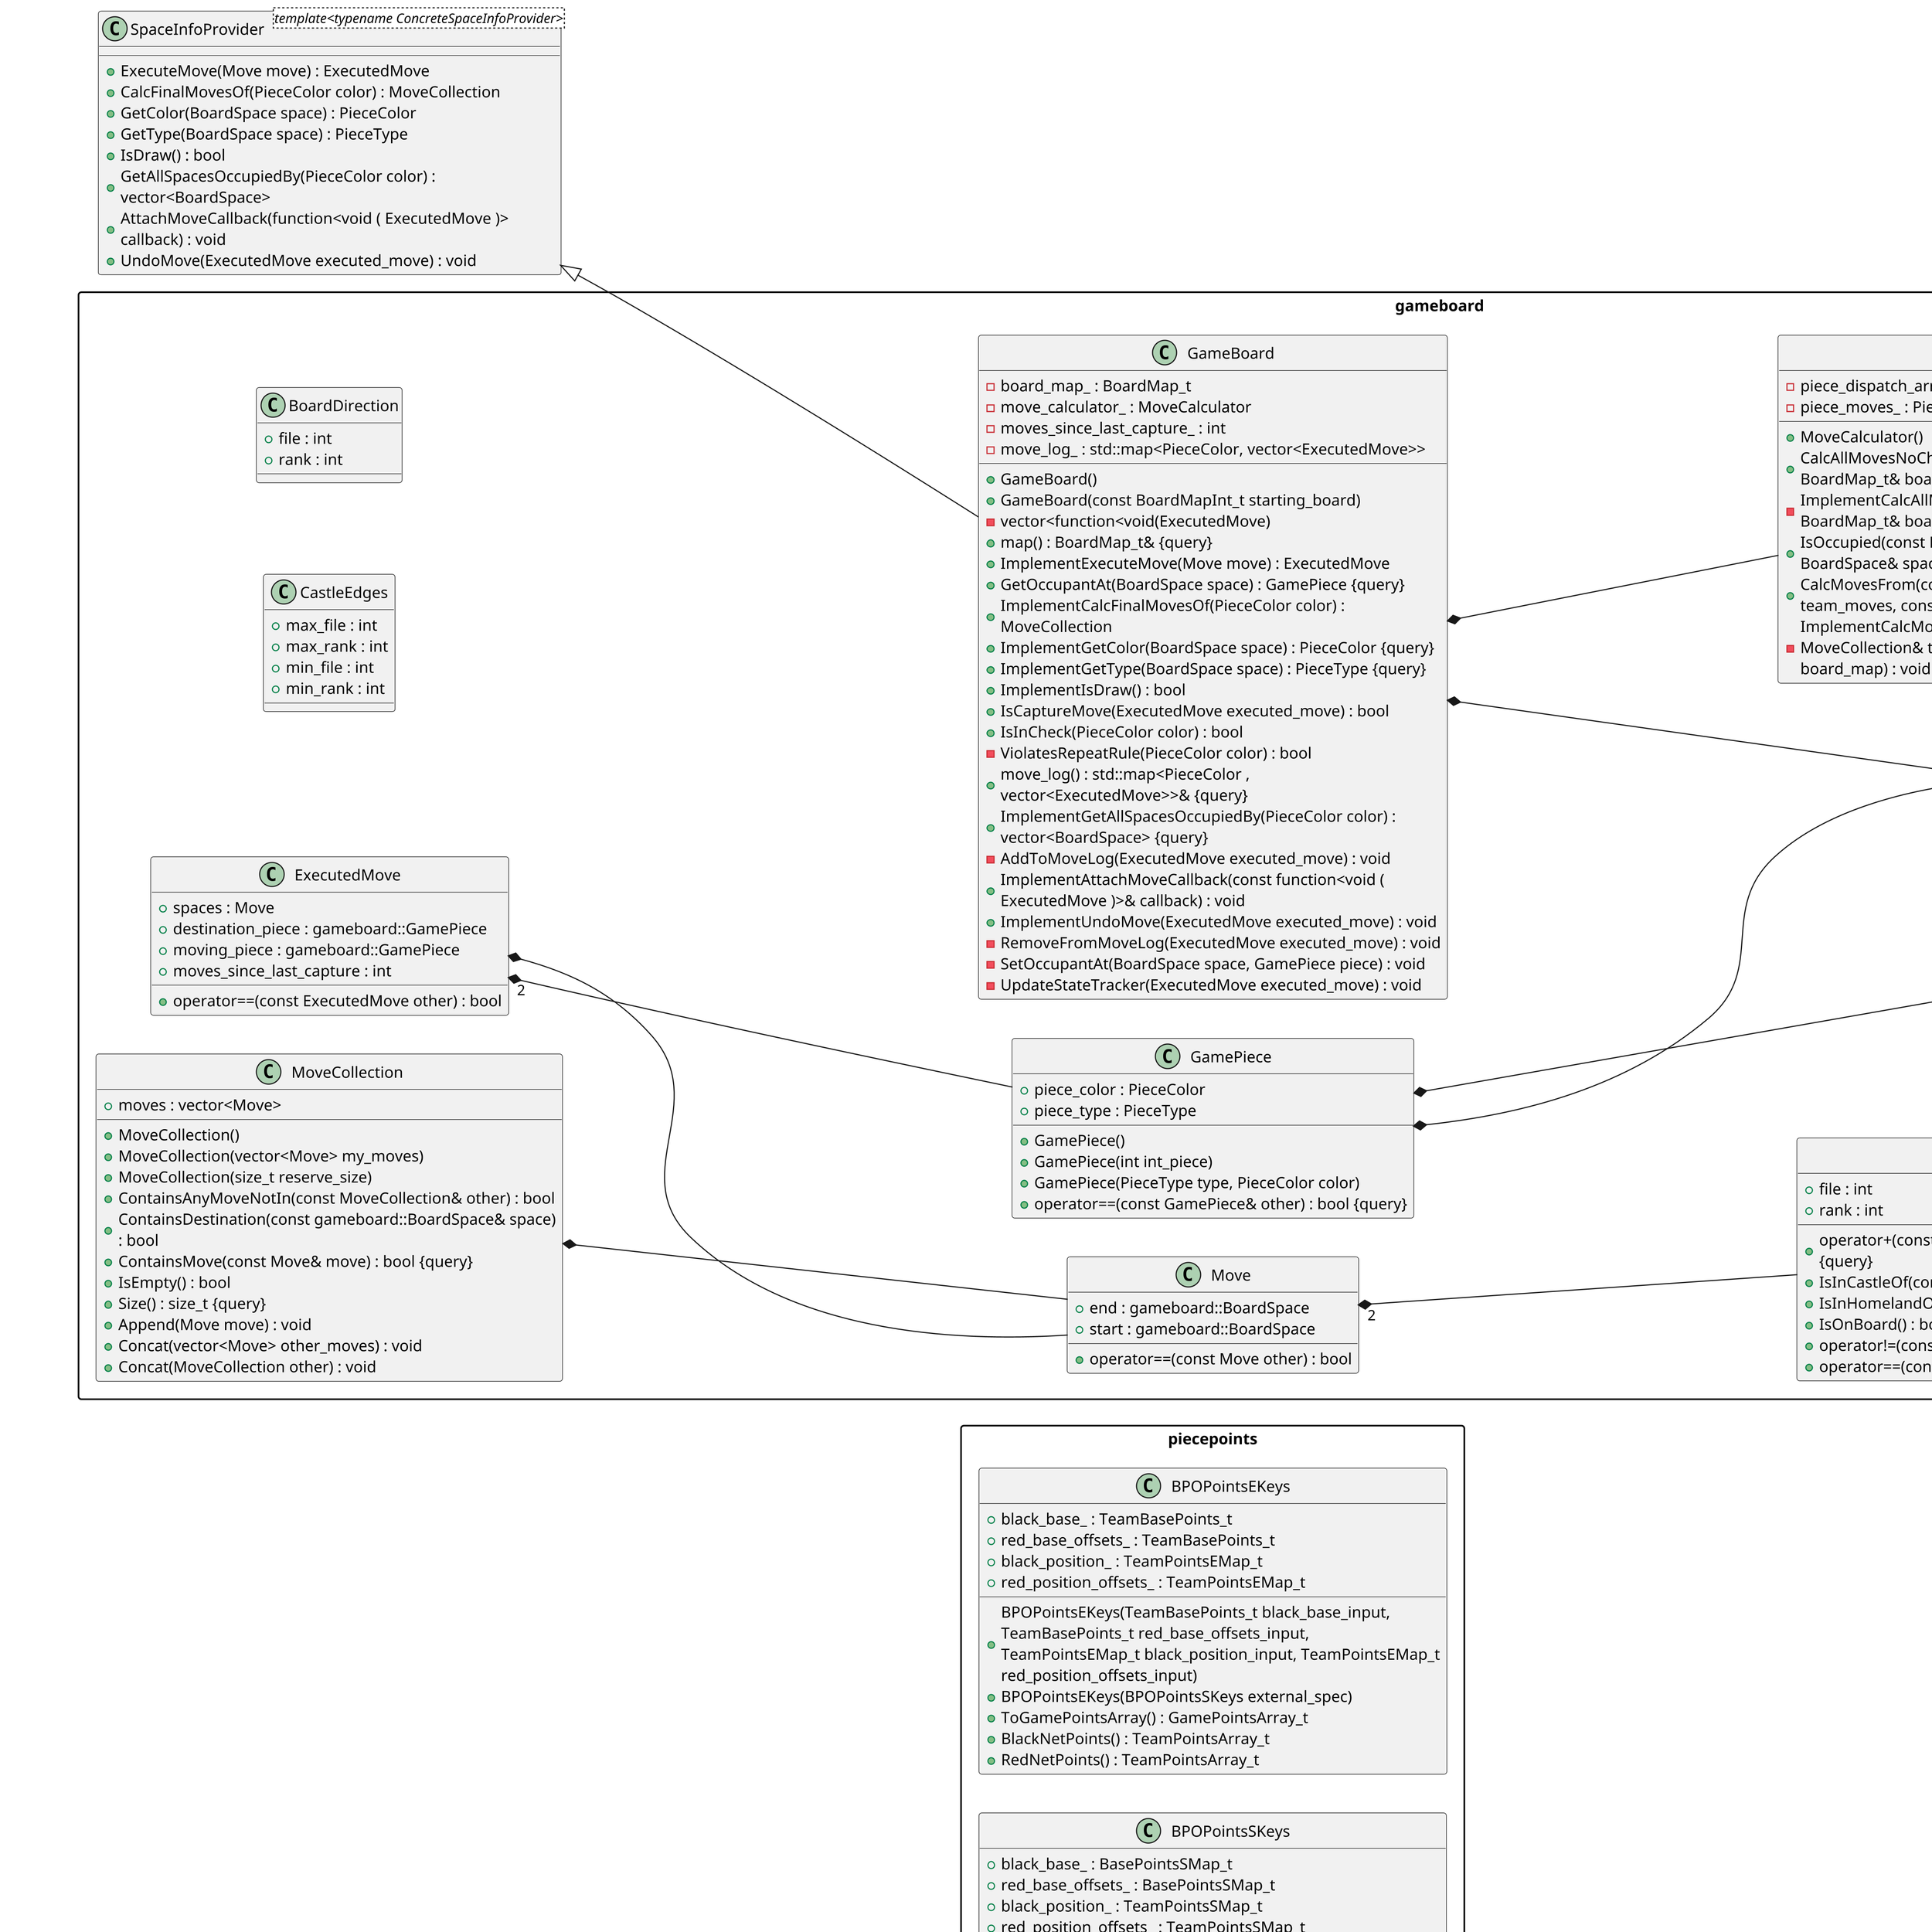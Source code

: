 @startuml
!define RECTANGLE_PACKAGE
skinparam dpi 300
skinparam packageStyle rect
skinparam wrapWidth 400
left to right direction
scale 0.75





/' Objects '/

class BoardStateSummarizer <template<typename ConcreteBoardStateSummarizer, typename KeyType>> {
	+GetState() : ZobristKey_t
	+GetTrData(int search_depth) : moveselection::TranspositionTableSearchResult
	+GetTrTableSize() : moveselection::TranspositionTableSize
	+FullBoardStateCalc(const BoardMap_t& board_map) : void
	+RecordTrData(int search_depth, moveselection::MinimaxResultType result_type, moveselection::EqualScoreMoves& similar_moves) : void
	+UpdateBoardState(const ExecutedMove& move) : void
}


class JsonUtility <template<typename ConcreteJsonUtility>> {
	+Export(T& object, const string file_path) : void
	+Export(piecepoints::BPOPointsSKeys& bpo_points, const string file_path) : void
	+Import(T& object, const string file_path) : void
	+Import(piecepoints::BPOPointsSKeys& bpo_points, const string file_path) : void
}


class MoveEvaluator <template<typename ConcreteMoveEvaluator>> {
	+SelectMove(MoveCollection& allowed_moves) : gameboard::Move
}


class PieceValueProvider <template<typename ConcretePieceValueProvider>> {
	+GetValueOfPieceAtPosition(PieceColor color, PieceType piece_type, BoardSpace space) : Points_t
}


class SpaceInfoProvider <template<typename ConcreteSpaceInfoProvider>> {
	+ExecuteMove(Move move) : ExecutedMove
	+CalcFinalMovesOf(PieceColor color) : MoveCollection
	+GetColor(BoardSpace space) : PieceColor
	+GetType(BoardSpace space) : PieceType
	+IsDraw() : bool
	+GetAllSpacesOccupiedBy(PieceColor color) : vector<BoardSpace>
	+AttachMoveCallback(function<void ( ExecutedMove )> callback) : void
	+UndoMove(ExecutedMove executed_move) : void
}


namespace piecepoints {
	class BPOPointsEKeys {
		+BPOPointsEKeys(TeamBasePoints_t black_base_input, TeamBasePoints_t red_base_offsets_input, TeamPointsEMap_t black_position_input, TeamPointsEMap_t red_position_offsets_input)
		+BPOPointsEKeys(BPOPointsSKeys external_spec)
		+ToGamePointsArray() : GamePointsArray_t
		+black_base_ : TeamBasePoints_t
		+red_base_offsets_ : TeamBasePoints_t
		+BlackNetPoints() : TeamPointsArray_t
		+RedNetPoints() : TeamPointsArray_t
		+black_position_ : TeamPointsEMap_t
		+red_position_offsets_ : TeamPointsEMap_t
	}

	class BPOPointsSKeys {
		+BPOPointsSKeys()
		+BPOPointsSKeys(BasePointsSMap_t black_base_input, BasePointsSMap_t red_base_offsets_input, TeamPointsSMap_t black_position_input, TeamPointsSMap_t red_position_offsets_input)
		+BPOPointsSKeys(const string& json_file_path)
		+ToBPOPointsEKeys() : BPOPointsEKeys
		+black_base_ : BasePointsSMap_t
		+red_base_offsets_ : BasePointsSMap_t
		+ToGamePointsArray() : GamePointsArray_t
		+ToGamePointsSmap() : GamePointsSMap_t
		+black_position_ : TeamPointsSMap_t
		+red_position_offsets_ : TeamPointsSMap_t
		-json_utility_ : unique_ptr<JsonUtility<jsonio::NlohmannJsonUtility>>
		+ToFile(string output_path) : void
	}

	class PiecePositionPoints {
		+PiecePositionPoints()
		+PiecePositionPoints(GamePointsArray_t game_points_array)
		+PiecePositionPoints(BPOPointsEKeys& bpo_points_ekeys)
		+PiecePositionPoints(BPOPointsSKeys& bpo_points_skeys)
		+PiecePositionPoints(string json_file)
		+points_array : GamePointsArray_t
		+PointsArraytoEMap() : GamePointsEMap_t
		+PointsArrayToSmap() : GamePointsSMap_t
		+ImplementGetValueOfPieceAtPosition(PieceColor color, PieceType piece_type, BoardSpace space) : Points_t
		+{static} TeamPointsArrayToEMap(TeamPointsArray_t team_array) : TeamPointsEMap_t
	}
}


namespace moveselection {
	class MinimaxMoveEvaluator <template<typename ConcreteSpaceInfoProvider, typename ConcreteBoardStateSummarizer, typename ConcretePieceValueProvider>> {
		-MinimaxMoveEvaluator(PieceColor evaluating_player, int starting_search_depth, ConcreteSpaceInfoProvider& game_board, const ConcretePieceValueProvider& game_position_points, uint32_t zkey_seed)
		+MinimaxMoveEvaluator(PieceColor evaluating_player, int starting_search_depth, ConcreteSpaceInfoProvider& game_board, const ConcretePieceValueProvider& game_position_points)
		+MinimaxMoveEvaluator(PieceColor evaluating_player, int starting_search_depth, ConcreteSpaceInfoProvider& game_board, uint32_t zkey_seed)
		+MinimaxMoveEvaluator(PieceColor evaluating_player, int starting_search_depth, ConcreteSpaceInfoProvider& game_board)
		-hash_calculator_ : ConcreteBoardStateSummarizer
		+hash_calculator() : ConcreteBoardStateSummarizer& {query}
		-game_position_points_ : ConcretePieceValueProvider
		-game_board_ : ConcreteSpaceInfoProvider&
		-EvaluateEndOfGameLeaf(PieceColor cur_player, MinimaxResultType& result_type) : EqualScoreMoves
		-EvaluateNonWinLeaf(PieceColor cur_player, MinimaxResultType& result_type) : EqualScoreMoves
		-FinalizeNodeResult(MinimaxResultType& result_type, int best_eval, MoveCollection best_moves, int remaining_search_depth, SearchSummary& search_summary) : EqualScoreMoves
		-HandleEndOfGame(PieceColor cur_player, SearchSummary& search_summary, MinimaxResultType& result_type, int remaining_search_depth) : EqualScoreMoves
		-HandleInternalNode(PieceColor cur_player, MoveCollection& allowed_moves, int& remaining_search_depth, int& alpha, int& beta, MinimaxResultType result_type, SearchSummary& search_summary, bool use_transposition_table) : EqualScoreMoves
		-HandleLeaf(PieceColor cur_player, SearchSummary& search_summary, MinimaxResultType& result_type, int remaining_search_depth) : EqualScoreMoves
		-HandleTrTableHit(SearchSummary& search_summary, MinimaxResultType& result_type, TranspositionTableSearchResult& tr_table_search_result, int remaining_search_depth) : EqualScoreMoves
		-MinimaxRec(MoveCollection& allowed_moves, int remaining_search_depth, int alpha, int beta, PieceColor cur_player, SearchSummary& search_summary, bool use_transposition_table) : EqualScoreMoves
		+ImplementSelectMove(MoveCollection& allowed_moves) : Move
		-evaluating_player_ : PieceColor
		-GetPlayerTotal(PieceColor color) : Points_t
		-GetValueOfPieceAtPosition(PieceColor color, PieceType piece_type, BoardSpace space) : Points_t
		-RateMove(Move move, PieceColor cur_player) : ScoredMove
		-RunFirstSearch(MoveCollection& allowed_moves) : SearchSummary&
		-RunSecondSearch(MoveCollection& allowed_moves) : SearchSummary&
		-IsImprovement(int cur_eval, int previous_best_eval, PieceColor cur_player) : bool
		-IsPrunable(int& alpha, int& beta, MinimaxResultType& result_type, PieceColor cur_player) : bool
		-IsPrunableForEvaluator(int& alpha, int& beta, MinimaxResultType& result_type) : bool
		-IsPrunableForEvaluatorOpponent(int& alpha, int& beta, MinimaxResultType& result_type) : bool
		-ValidateMove(SearchSummary& search_summary, MoveCollection& allowed_moves) : bool
		-InitializedBestEval(PieceColor cur_player) : int
		-RecursivelyVisitNodes(Move move, PieceColor cur_player, MoveCollection& allowed_moves, int remaining_search_depth, int alpha, int beta, SearchSummary& search_summary, bool use_transposition_table) : int
		+StartingSearchDepth() : int
		-num_move_selections_ : int
		-starting_search_depth_ : int
		-search_summaries_ : moveselection::SearchSummaries
		+search_summaries() : moveselection::SearchSummaries&
		+KeySizeBits() : size_t
		+board_state_hex_str() : std::string
		-GenerateRankedMoveList(PieceColor cur_player, MoveCollection& cur_player_moves) : std::vector<ScoredMove>
		+zkeys_seed() : uint32_t
		-IncrementNumMoveSelections() : void
		-RunMinimax(MoveCollection& allowed_moves, SearchSummary& search_summary, bool use_transposition_table) : void
		-UpdateAlpha(int& alpha, int cur_eval) : void
		-UpdateBestMoves(PieceColor cur_player, Move move, MoveCollection& best_moves, int cur_eval, int& previous_best_eval) : void
		-UpdateBeta(int& beta, int cur_eval) : void
		-UpdatePruningParam(int& alpha, int& beta, int cur_eval, PieceColor cur_player) : void
	}

	class RandomMoveEvaluator <template<typename ConcreteSpaceInfoProvider>> {
		+RandomMoveEvaluator(PieceColor evaluating_player, ConcreteSpaceInfoProvider& game_board)
		-game_board_ : ConcreteSpaceInfoProvider&
		+ImplementSelectMove(MoveCollection& allowed_moves) : Move
		-evaluating_player_ : PieceColor
	}

	class ResultDepthCounts {
		+ResultDepthCounts(int max_search_depth)
		+data() : ResultDepthCountsData_t
		-data_ : moveselection::ResultDepthCountsData_t
		+IncrementDataAt(MinimaxResultType result_type, int search_depth) : void
	}

	class SearchSummary {
		+SearchSummary(int max_search_depth, TranspositionTableSize tr_table_size_initial)
		+similar_moves() : EqualScoreMoves
		-similar_moves_ : EqualScoreMoves
		+selected_move() : Move
		-selected_move_ : Move
		-result_depth_counts_ : ResultDepthCounts
		-transposition_table_hits_ : ResultDepthCounts
		+GetResultDepthCounts() : ResultDepthCountsData_t
		+GetTranspositionTableHits() : ResultDepthCountsData_t
		+tr_table_size_final() : TranspositionTableSize
		-tr_table_size_final_ : TranspositionTableSize
		+tr_table_size_initial() : TranspositionTableSize
		-tr_table_size_initial_ : TranspositionTableSize
		+returned_illegal_move() : bool
		-returned_illegal_move_ : bool
		+num_collisions() : int
		-num_collisions_ : int
		+num_nodes() : int
		-num_nodes_ : int
		+time() : std::chrono::duration<double , std::nano>
		-time_ : std::chrono::duration<double, std::nano>
		+RecordNodeInfo(MinimaxResultType result_type, int search_depth, EqualScoreMoves& similar_moves) : void
		+RecordTrTableHit(TranspositionTableSearchResult& tr_table_search_result, int remaining_search_depth) : void
		+SetSelectedMove(Move selected_move) : void
		+UpdateTranspositionTableHits(MinimaxResultType result_type, int search_depth) : void
		+set_returned_illegal_move(bool status) : void
		+set_similar_moves(EqualScoreMoves similar_moves) : void
		+set_time(std::chrono::duration<double, std::nano> search_time) : void
		+set_tr_table_size_final(TranspositionTableSize tr_table_size_final) : void
	}

	enum MinimaxResultType {
		kAlphaPrune
		kBetaPrune
		kDraw
		kEvaluatorLoses
		kEvaluatorWins
		kFullyEvaluatedNode
		kMax
		kMin
		kStandardLeaf
		kTrTableHit
		kUnknown
	}

	class CollisionInfo {
		+tr_table_size : TranspositionTableSize
		+board_state : std::string
	}

	class EqualScoreMoves {
		+moves() : MoveCollection
		+similar_moves : MoveCollection
		+shared_score : Points_t
	}

	class ScoredMove {
		+move : Move
		+score : Points_t
	}

	class SearchSummaries {
		+NewExtraSearch(int search_depth, int search_number, TranspositionTableSize tr_table_size_current) : SearchSummary&
		+NewFirstSearch(int search_depth, TranspositionTableSize tr_table_size_initial) : SearchSummary&
		+extra_searches : std::map<int, SearchSummary>
		+first_searches : std::vector<SearchSummary>
	}

	class TranspositionTableEntry {
		+TranspositionTableEntry()
		+TranspositionTableEntry(int depth, MinimaxResultType type, EqualScoreMoves moves)
		+similar_moves : EqualScoreMoves
		+result_type : MinimaxResultType
		+moves() : MoveCollection
		+Score() : Points_t
		+remaining_search_depth : int
	}

	class TranspositionTableSearchResult {
		+score_and_moves() : EqualScoreMoves
		+moves() : MoveCollection
		+table_entry : TranspositionTableEntry
		+IsConsistentWith(MoveCollection& allowed_moves) : bool
		+found : bool
		+known_collision : bool
	}

	class TranspositionTableSize {
		+num_entries : uint64_t
		+num_states : uint64_t
	}
}


namespace jsonio {
	class NlohmannJsonUtility {
		-ImportToSerializedJson(const string file_path) : nlohmann::json
		-Serialize(piecepoints::BPOPointsSKeys& bpo_points) : nlohmann::json
		-Deserialize(nlohmann::json serialized_json, piecepoints::BPOPointsSKeys& bpo_points) : void
		-ExportSerializedJson(nlohmann::json serialized_json, const string file_path) : void
		+ImplementExport(T& object, const string file_path) : void
		+ImplementExport(piecepoints::BPOPointsSKeys& bpo_points, const string file_path) : void
		+ImplementImport(T& object, const string file_path) : void
		+ImplementImport(piecepoints::BPOPointsSKeys& bpo_points, const string file_path) : void
	}
}


namespace gameboard {
	class GameBoard {
		+GameBoard()
		+GameBoard(const BoardMapInt_t starting_board)
		-vector<function<void(ExecutedMove)
		-board_map_ : BoardMap_t
		+map() : BoardMap_t& {query}
		+ImplementExecuteMove(Move move) : ExecutedMove
		+GetOccupantAt(BoardSpace space) : GamePiece {query}
		-move_calculator_ : MoveCalculator
		+ImplementCalcFinalMovesOf(PieceColor color) : MoveCollection
		+ImplementGetColor(BoardSpace space) : PieceColor {query}
		+ImplementGetType(BoardSpace space) : PieceType {query}
		+ImplementIsDraw() : bool
		+IsCaptureMove(ExecutedMove executed_move) : bool
		+IsInCheck(PieceColor color) : bool
		-ViolatesRepeatRule(PieceColor color) : bool
		-moves_since_last_capture_ : int
		+move_log() : std::map<PieceColor , vector<ExecutedMove>>& {query}
		-move_log_ : std::map<PieceColor, vector<ExecutedMove>>
		+ImplementGetAllSpacesOccupiedBy(PieceColor color) : vector<BoardSpace> {query}
		-AddToMoveLog(ExecutedMove executed_move) : void
		+ImplementAttachMoveCallback(const function<void ( ExecutedMove )>& callback) : void
		+ImplementUndoMove(ExecutedMove executed_move) : void
		-RemoveFromMoveLog(ExecutedMove executed_move) : void
		-SetOccupantAt(BoardSpace space, GamePiece piece) : void
		-UpdateStateTracker(ExecutedMove executed_move) : void
	}

	class MoveCalculator {
		+MoveCalculator()
		+CalcAllMovesNoCheckTest(PieceColor color, const BoardMap_t& board_map) : MoveCollection
		-ImplementCalcAllMovesNoCheckTest(PieceColor color, const BoardMap_t& board_map) : MoveCollection
		-piece_dispatch_array_ : PieceDispatchArray_t
		-piece_moves_ : PieceMoves
		+IsOccupied(const BoardMap_t& board_map, const BoardSpace& space) : bool
		+CalcMovesFrom(const BoardSpace space, MoveCollection& team_moves, const BoardMap_t& board_map) : void
		-ImplementCalcMovesFrom(const BoardSpace space, MoveCollection& team_moves, const BoardMap_t& board_map) : void
	}

	class PieceMoves {
		-{static} FwdDirection(PieceColor color) : BoardDirection
		-{static} ExistsAndPassesColorTest(const BoardMap_t& board_map, const BoardSpace& space, PieceColor moving_piece_color) : bool
		+AdvisorMoves(const BoardMap_t& board_map, PieceColor color, const BoardSpace& space, MoveCollection& team_moves) : void
		+CannonMoves(const BoardMap_t& board_map, PieceColor color, const BoardSpace& space, MoveCollection& team_moves) : void
		+ChariotMoves(const BoardMap_t& board_map, PieceColor color, const BoardSpace& space, MoveCollection& team_moves) : void
		+ElephantMoves(const BoardMap_t& board_map, PieceColor color, const BoardSpace& space, MoveCollection& team_moves) : void
		+FlyingGeneralMove(const BoardMap_t& board_map, PieceColor color, const BoardSpace& space, MoveCollection& team_moves) : void
		+GeneralMoves(const BoardMap_t& board_map, PieceColor color, const BoardSpace& space, MoveCollection& team_moves) : void
		+HorseMoves(const BoardMap_t& board_map, PieceColor color, const BoardSpace& space, MoveCollection& team_moves) : void
		+SoldierMoves(const BoardMap_t& board_map, PieceColor color, const BoardSpace& space, MoveCollection& team_moves) : void
		+StandardGeneralMoves(const BoardMap_t& board_map, PieceColor color, const BoardSpace& space, MoveCollection& team_moves) : void
	}

	enum PieceColor {
		kBlk
		kNul
		kRed
	}

	enum PieceType {
		kAdv
		kCan
		kCha
		kEle
		kGen
		kHor
		kNnn
		kSol
	}

	class BoardDirection {
		+file : int
		+rank : int
	}

	class BoardSpace {
		+operator+(const BoardDirection direction) : BoardSpace {query}
		+IsInCastleOf(const PieceColor color) : bool {query}
		+IsInHomelandOf(const PieceColor color) : bool {query}
		+IsOnBoard() : bool {query}
		+operator!=(const BoardSpace other) : bool {query}
		+operator==(const BoardSpace other) : bool {query}
		+file : int
		+rank : int
	}

	class CastleEdges {
		+max_file : int
		+max_rank : int
		+min_file : int
		+min_rank : int
	}

	class ExecutedMove {
		+spaces : Move
		+operator==(const ExecutedMove other) : bool
		+destination_piece : gameboard::GamePiece
		+moving_piece : gameboard::GamePiece
		+moves_since_last_capture : int
	}

	class GamePiece {
		+GamePiece()
		+GamePiece(int int_piece)
		+GamePiece(PieceType type, PieceColor color)
		+piece_color : PieceColor
		+piece_type : PieceType
		+operator==(const GamePiece& other) : bool {query}
	}

	class Move {
		+operator==(const Move other) : bool
		+end : gameboard::BoardSpace
		+start : gameboard::BoardSpace
	}

	class MoveCollection {
		+MoveCollection()
		+MoveCollection(vector<Move> my_moves)
		+MoveCollection(size_t reserve_size)
		+ContainsAnyMoveNotIn(const MoveCollection& other) : bool
		+ContainsDestination(const gameboard::BoardSpace& space) : bool
		+ContainsMove(const Move& move) : bool {query}
		+IsEmpty() : bool
		+Size() : size_t {query}
		+moves : vector<Move>
		+Append(Move move) : void
		+Concat(vector<Move> other_moves) : void
		+Concat(MoveCollection other) : void
	}
}


namespace boardstate {
	class DualKeyTranspositionTable <template<typename KeyType>> {
		+GetDataAt(KeyType board_state, KeyType expected_confirmation_state, int remaining_search_depth) : TranspositionTableSearchResult
		+num_states() : size_t
		+num_entries() : uint64_t
		-data_ : unordered_map<KeyType, DualKeyTranspositionTableEntry<KeyType>>
		+RecordData(KeyType board_state, KeyType confirmation_state, int search_depth, MinimaxResultType result_type, EqualScoreMoves& similar_moves) : void
	}

	class DualZobristTracker <template<typename KeyType>> {
		+DualZobristTracker(ZobristCalculator<KeyType> primary_calculator, ZobristCalculator<KeyType> confirmation_calculator)
		+DualZobristTracker(uint32_t zkeys_seed)
		+DualZobristTracker()
		-transposition_table_ : DualKeyTranspositionTable<KeyType>
		+ImplementGetState() : KeyType
		+board_state() : KeyType
		+ImplementGetTrData(int search_depth) : TranspositionTableSearchResult
		-confirmation_calculator_ : ZobristCalculator<KeyType>
		-primary_calculator_ : ZobristCalculator<KeyType>
		+ImplementGetTrTableSize() : moveselection::TranspositionTableSize
		+board_state_hex_str() : string
		+confirmation_calculator_seed() : uint32_t
		+primary_calculator_seed() : uint32_t
		+zkeys_seed() : uint32_t
		-zkeys_seed_ : uint32_t
		+ImplementFullBoardStateCalc(const BoardMap_t& board_map) : void
		+ImplementRecordTrData(int search_depth, MinimaxResultType result_type, EqualScoreMoves& similar_moves) : void
		+ImplementUpdateBoardState(const ExecutedMove& executed_move) : void
	}

	class PseudoRandomKeyGenerator <template<typename IntType>> {
		+PseudoRandomKeyGenerator()
		+PseudoRandomKeyGenerator(uint32_t seed)
		+GenerateKey() : IntType
		-prng_ : std::mt19937
		+seed() : std::random_device::result_type
		-seed_ : std::random_device::result_type
	}

	class RandomKeyGenerator <template<typename IntType>> {
		+GenerateKey() : IntType
		-rd_ : std::random_device
	}

	class SingleKeyTranspositionTable <template<typename KeyType>> {
		+GetDataAt(KeyType board_state, int remaining_search_depth) : TranspositionTableSearchResult
		+num_states() : size_t
		+num_entries() : uint64_t
		-data_ : unordered_map<KeyType, TranspositionTableEntry>
		+RecordData(KeyType state, int search_depth, MinimaxResultType result_type, EqualScoreMoves& similar_moves) : void
	}

	class SingleZobristTracker <template<typename KeyType>> {
		+SingleZobristTracker(ZobristCalculator<KeyType> calculator)
		+SingleZobristTracker()
		+SingleZobristTracker(uint32_t seed)
		+ImplementGetState() : KeyType
		+board_state() : KeyType
		-transposition_table_ : SingleKeyTranspositionTable<KeyType>
		+ImplementGetTrData(int search_depth) : TranspositionTableSearchResult
		-calculator_ : ZobristCalculator<KeyType>
		+ImplementGetTrTableSize() : moveselection::TranspositionTableSize
		+board_state_hex_str() : string
		+zkeys_seed() : uint32_t
		+ImplementFullBoardStateCalc(const BoardMap_t& board_map) : void
		+ImplementRecordTrData(int search_depth, MinimaxResultType result_type, EqualScoreMoves& similar_moves) : void
		+ImplementUpdateBoardState(const ExecutedMove& executed_move) : void
	}

	class ZobristCalculator <template<typename KeyType>> {
		+ZobristCalculator(uint32_t seed)
		+ZobristCalculator()
		-{static} CreateGameZarray(PseudoRandomKeyGenerator<KeyType>& key_generator) : GameZarray_t
		+zarray() : GameZarray_t
		-zarray_ : GameZarray_t
		+GetHashValueAt(PieceColor color, PieceType piece_type, BoardSpace space) : KeyType
		+board_state() : KeyType
		-board_state_ : KeyType
		+turn_key() : KeyType
		-turn_key_ : KeyType
		+KeysVector() : std::vector<KeyType> {query}
		+seed() : uint32_t
		-seed_ : uint32_t
		+FullBoardStateCalc(const BoardMap_t& board_map) : void
		+UpdateBoardState(ExecutedMove executed_move) : void
	}

	class DualKeyTranspositionTableEntry <template<typename KeyType>> {
		+confirmation_state : KeyType
		+single_key_entry : TranspositionTableEntry
	}
}





/' Inheritance relationships '/

BoardStateSummarizer <|-- boardstate.DualZobristTracker


BoardStateSummarizer <|-- boardstate.SingleZobristTracker


JsonUtility <|-- jsonio.NlohmannJsonUtility


MoveEvaluator <|-- moveselection.MinimaxMoveEvaluator


MoveEvaluator <|-- moveselection.RandomMoveEvaluator


PieceValueProvider <|-- piecepoints.PiecePositionPoints


SpaceInfoProvider <|-- gameboard.GameBoard





/' Aggregation relationships '/

moveselection.CollisionInfo *-- moveselection.TranspositionTableSize


boardstate.DualKeyTranspositionTable *-- boardstate.DualKeyTranspositionTableEntry


boardstate.DualZobristTracker *-- boardstate.DualKeyTranspositionTable


boardstate.DualZobristTracker "2" *-- boardstate.ZobristCalculator


gameboard.ExecutedMove "2" *-- gameboard.GamePiece


gameboard.ExecutedMove *-- gameboard.Move


gameboard.GameBoard *-- gameboard.MoveCalculator


gameboard.GameBoard *-- gameboard.PieceColor


gameboard.GamePiece *-- gameboard.PieceColor


gameboard.GamePiece *-- gameboard.PieceType


moveselection.MinimaxMoveEvaluator *-- moveselection.SearchSummaries


gameboard.Move "2" *-- gameboard.BoardSpace


gameboard.MoveCalculator *-- gameboard.PieceMoves


gameboard.MoveCollection *-- gameboard.Move


moveselection.SearchSummaries "2" *-- moveselection.SearchSummary


moveselection.SearchSummary *-- moveselection.EqualScoreMoves


moveselection.SearchSummary "2" *-- moveselection.ResultDepthCounts


moveselection.SearchSummary "2" *-- moveselection.TranspositionTableSize


boardstate.SingleZobristTracker *-- boardstate.SingleKeyTranspositionTable


boardstate.SingleZobristTracker *-- boardstate.ZobristCalculator


moveselection.TranspositionTableEntry *-- moveselection.EqualScoreMoves


moveselection.TranspositionTableEntry *-- moveselection.MinimaxResultType


moveselection.TranspositionTableSearchResult *-- moveselection.TranspositionTableEntry






/' Nested objects '/



@enduml
